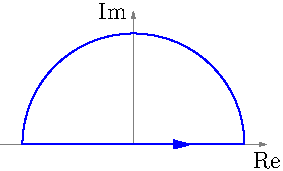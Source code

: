 // Upper half plane contour integral

import graph;
size(5cm, 5cm);

real r=2cm;

pen p_axes = linewidth(0.5*linewidth())+grey;
draw((-1.2r,0)--(1.2r,0), p_axes, Arrow);
label("Re", (1.2r, 0), S);
draw((0,0)--(0,1.2r), p_axes, Arrow);
label("Im", (0, 1.2r), W);

pen p_contour = linewidth()+blue;
draw((-r,0)--(r,0), p_contour);
draw((0,0)--(r/2,0), p_contour, Arrow);
draw(arc((0,0), r, 0, 180, CCW), p_contour);
